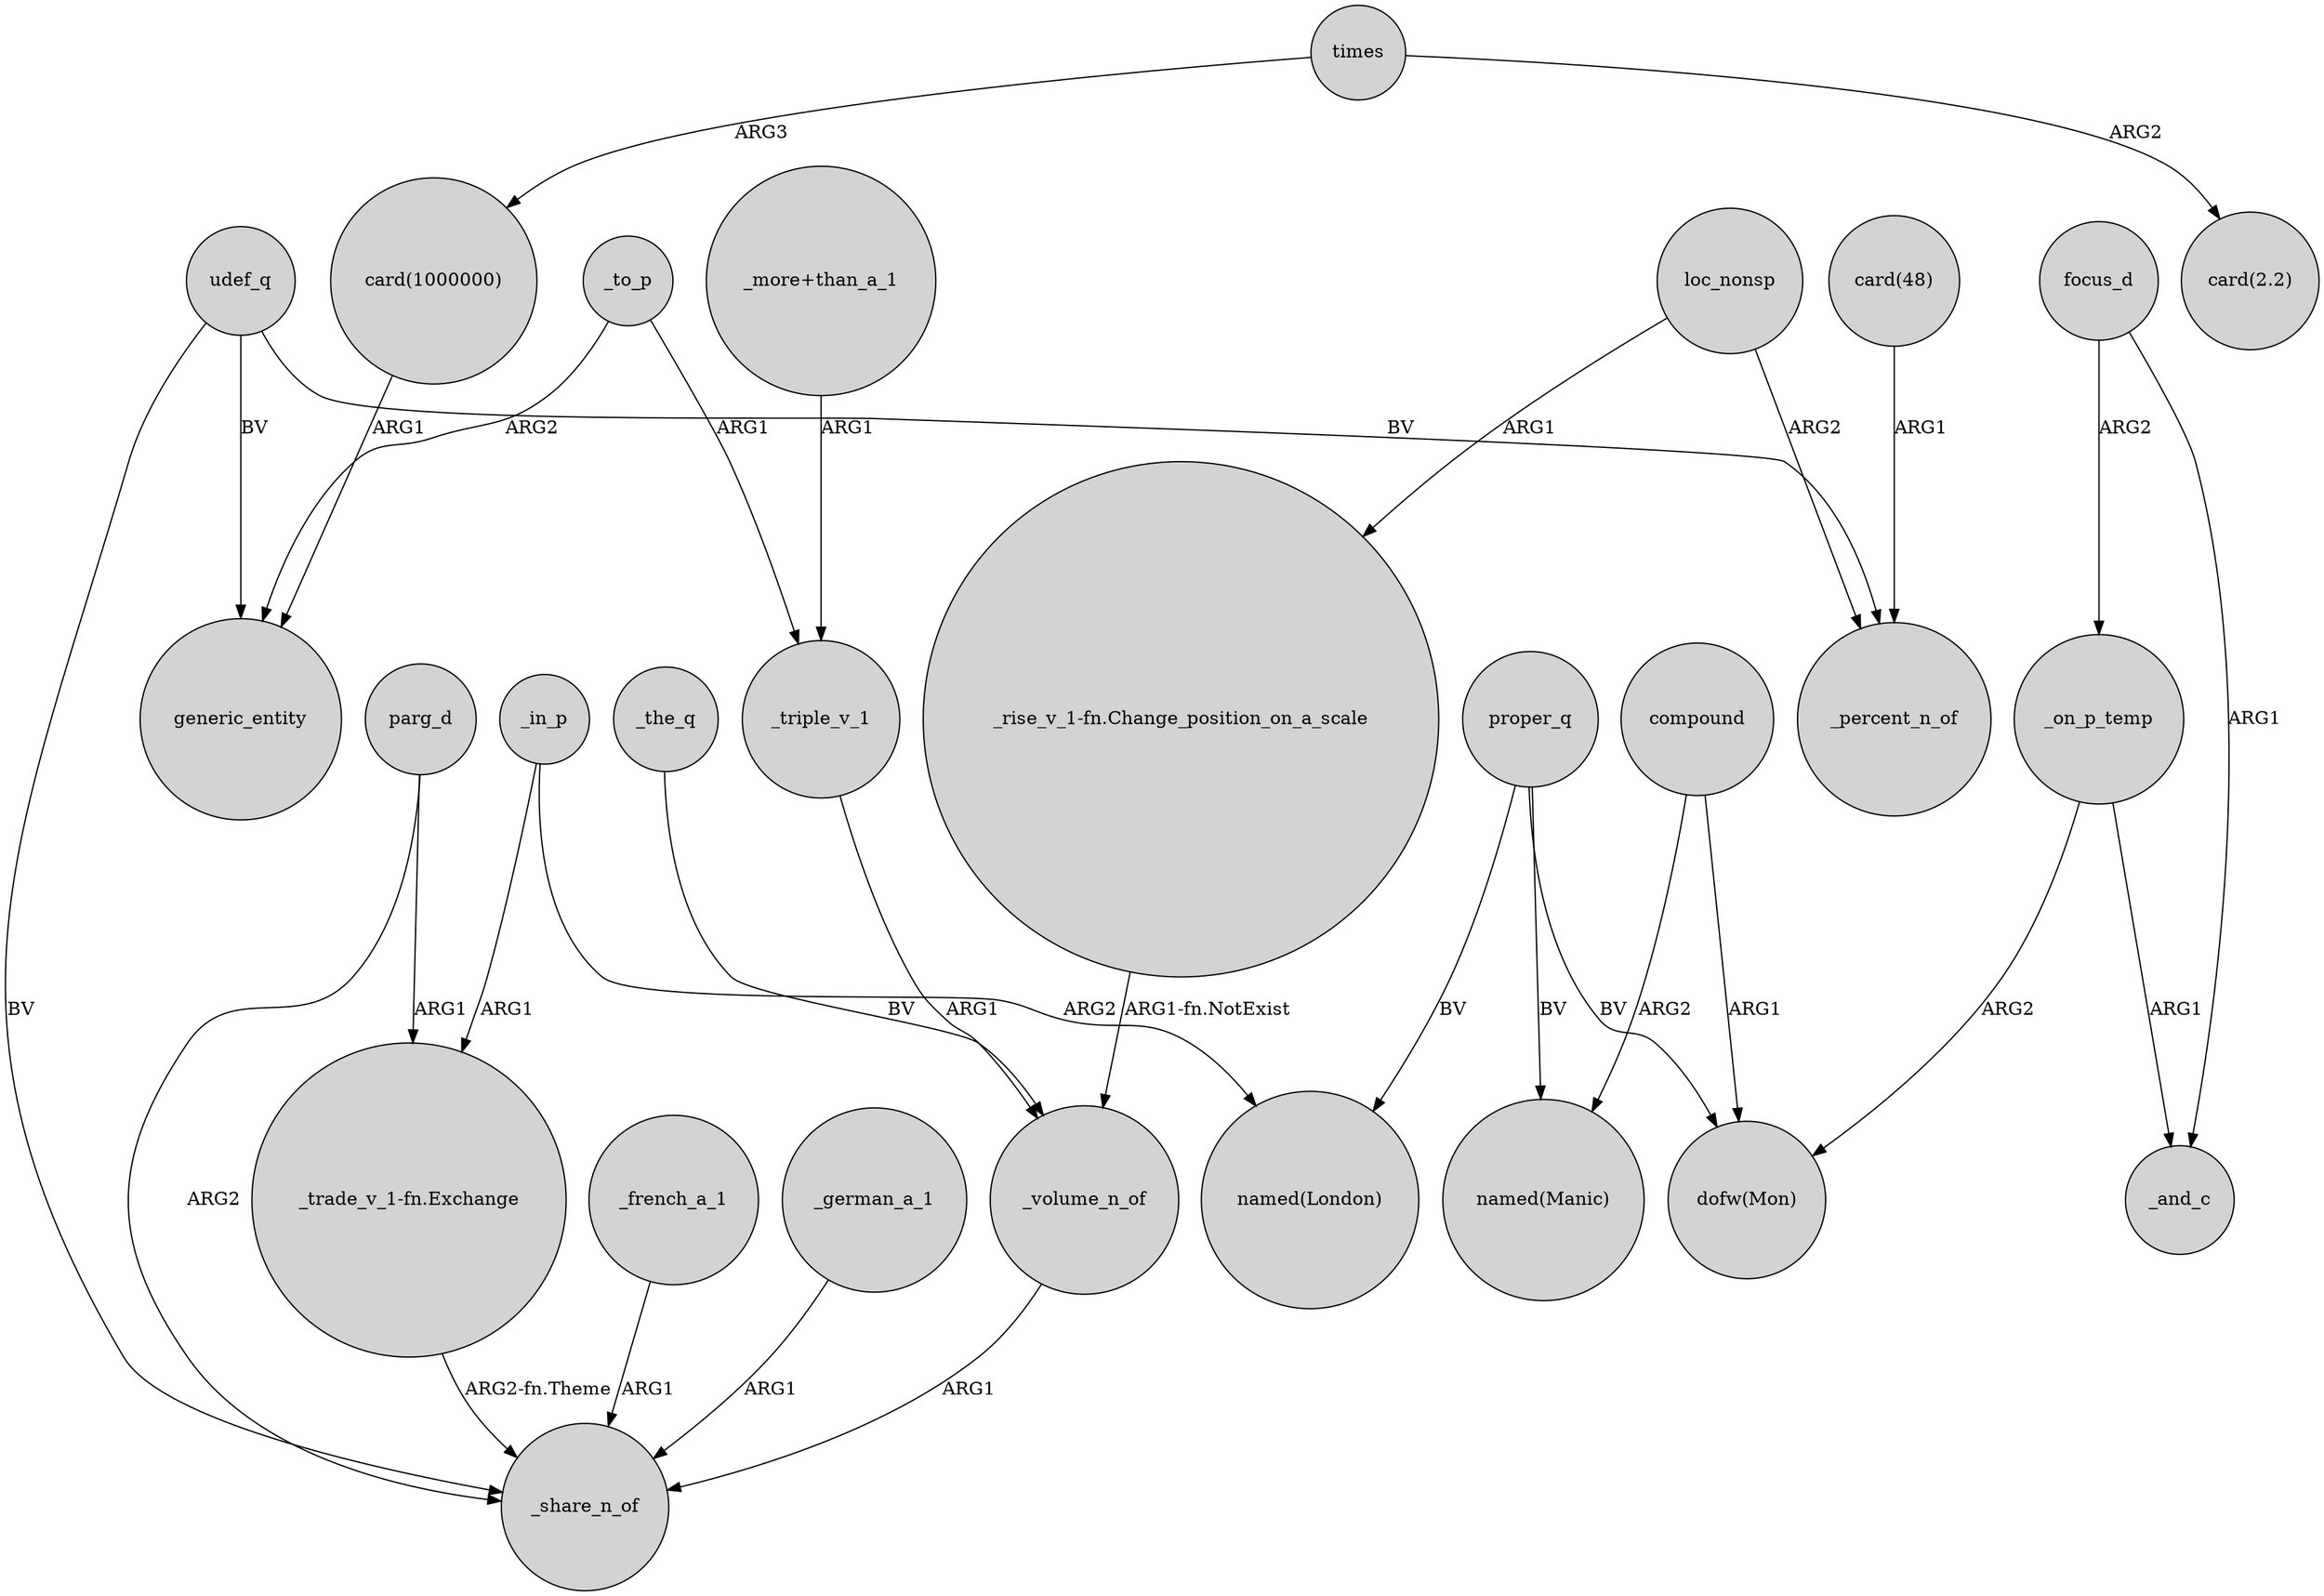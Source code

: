 digraph {
	node [shape=circle style=filled]
	"card(1000000)" -> generic_entity [label=ARG1]
	times -> "card(2.2)" [label=ARG2]
	udef_q -> generic_entity [label=BV]
	parg_d -> _share_n_of [label=ARG2]
	parg_d -> "_trade_v_1-fn.Exchange" [label=ARG1]
	_on_p_temp -> _and_c [label=ARG1]
	_in_p -> "named(London)" [label=ARG2]
	_french_a_1 -> _share_n_of [label=ARG1]
	_german_a_1 -> _share_n_of [label=ARG1]
	_in_p -> "_trade_v_1-fn.Exchange" [label=ARG1]
	_the_q -> _volume_n_of [label=BV]
	_to_p -> _triple_v_1 [label=ARG1]
	focus_d -> _on_p_temp [label=ARG2]
	_to_p -> generic_entity [label=ARG2]
	proper_q -> "named(Manic)" [label=BV]
	"_more+than_a_1" -> _triple_v_1 [label=ARG1]
	"card(48)" -> _percent_n_of [label=ARG1]
	times -> "card(1000000)" [label=ARG3]
	loc_nonsp -> _percent_n_of [label=ARG2]
	loc_nonsp -> "_rise_v_1-fn.Change_position_on_a_scale" [label=ARG1]
	proper_q -> "dofw(Mon)" [label=BV]
	focus_d -> _and_c [label=ARG1]
	"_rise_v_1-fn.Change_position_on_a_scale" -> _volume_n_of [label="ARG1-fn.NotExist"]
	udef_q -> _share_n_of [label=BV]
	proper_q -> "named(London)" [label=BV]
	_on_p_temp -> "dofw(Mon)" [label=ARG2]
	"_trade_v_1-fn.Exchange" -> _share_n_of [label="ARG2-fn.Theme"]
	compound -> "named(Manic)" [label=ARG2]
	_volume_n_of -> _share_n_of [label=ARG1]
	udef_q -> _percent_n_of [label=BV]
	_triple_v_1 -> _volume_n_of [label=ARG1]
	compound -> "dofw(Mon)" [label=ARG1]
}
